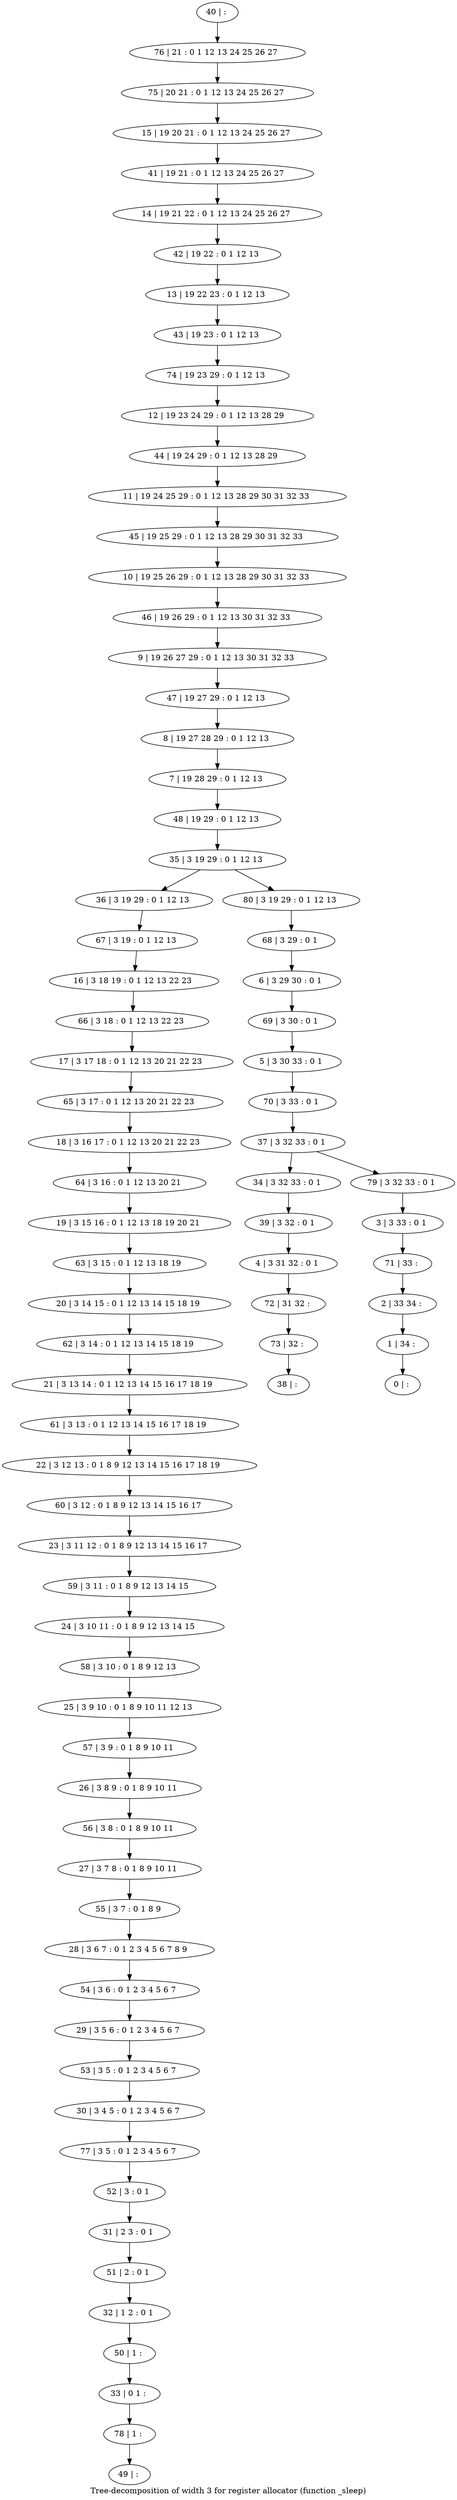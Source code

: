 digraph G {
graph [label="Tree-decomposition of width 3 for register allocator (function _sleep)"]
0[label="0 | : "];
1[label="1 | 34 : "];
2[label="2 | 33 34 : "];
3[label="3 | 3 33 : 0 1 "];
4[label="4 | 3 31 32 : 0 1 "];
5[label="5 | 3 30 33 : 0 1 "];
6[label="6 | 3 29 30 : 0 1 "];
7[label="7 | 19 28 29 : 0 1 12 13 "];
8[label="8 | 19 27 28 29 : 0 1 12 13 "];
9[label="9 | 19 26 27 29 : 0 1 12 13 30 31 32 33 "];
10[label="10 | 19 25 26 29 : 0 1 12 13 28 29 30 31 32 33 "];
11[label="11 | 19 24 25 29 : 0 1 12 13 28 29 30 31 32 33 "];
12[label="12 | 19 23 24 29 : 0 1 12 13 28 29 "];
13[label="13 | 19 22 23 : 0 1 12 13 "];
14[label="14 | 19 21 22 : 0 1 12 13 24 25 26 27 "];
15[label="15 | 19 20 21 : 0 1 12 13 24 25 26 27 "];
16[label="16 | 3 18 19 : 0 1 12 13 22 23 "];
17[label="17 | 3 17 18 : 0 1 12 13 20 21 22 23 "];
18[label="18 | 3 16 17 : 0 1 12 13 20 21 22 23 "];
19[label="19 | 3 15 16 : 0 1 12 13 18 19 20 21 "];
20[label="20 | 3 14 15 : 0 1 12 13 14 15 18 19 "];
21[label="21 | 3 13 14 : 0 1 12 13 14 15 16 17 18 19 "];
22[label="22 | 3 12 13 : 0 1 8 9 12 13 14 15 16 17 18 19 "];
23[label="23 | 3 11 12 : 0 1 8 9 12 13 14 15 16 17 "];
24[label="24 | 3 10 11 : 0 1 8 9 12 13 14 15 "];
25[label="25 | 3 9 10 : 0 1 8 9 10 11 12 13 "];
26[label="26 | 3 8 9 : 0 1 8 9 10 11 "];
27[label="27 | 3 7 8 : 0 1 8 9 10 11 "];
28[label="28 | 3 6 7 : 0 1 2 3 4 5 6 7 8 9 "];
29[label="29 | 3 5 6 : 0 1 2 3 4 5 6 7 "];
30[label="30 | 3 4 5 : 0 1 2 3 4 5 6 7 "];
31[label="31 | 2 3 : 0 1 "];
32[label="32 | 1 2 : 0 1 "];
33[label="33 | 0 1 : "];
34[label="34 | 3 32 33 : 0 1 "];
35[label="35 | 3 19 29 : 0 1 12 13 "];
36[label="36 | 3 19 29 : 0 1 12 13 "];
37[label="37 | 3 32 33 : 0 1 "];
38[label="38 | : "];
39[label="39 | 3 32 : 0 1 "];
40[label="40 | : "];
41[label="41 | 19 21 : 0 1 12 13 24 25 26 27 "];
42[label="42 | 19 22 : 0 1 12 13 "];
43[label="43 | 19 23 : 0 1 12 13 "];
44[label="44 | 19 24 29 : 0 1 12 13 28 29 "];
45[label="45 | 19 25 29 : 0 1 12 13 28 29 30 31 32 33 "];
46[label="46 | 19 26 29 : 0 1 12 13 30 31 32 33 "];
47[label="47 | 19 27 29 : 0 1 12 13 "];
48[label="48 | 19 29 : 0 1 12 13 "];
49[label="49 | : "];
50[label="50 | 1 : "];
51[label="51 | 2 : 0 1 "];
52[label="52 | 3 : 0 1 "];
53[label="53 | 3 5 : 0 1 2 3 4 5 6 7 "];
54[label="54 | 3 6 : 0 1 2 3 4 5 6 7 "];
55[label="55 | 3 7 : 0 1 8 9 "];
56[label="56 | 3 8 : 0 1 8 9 10 11 "];
57[label="57 | 3 9 : 0 1 8 9 10 11 "];
58[label="58 | 3 10 : 0 1 8 9 12 13 "];
59[label="59 | 3 11 : 0 1 8 9 12 13 14 15 "];
60[label="60 | 3 12 : 0 1 8 9 12 13 14 15 16 17 "];
61[label="61 | 3 13 : 0 1 12 13 14 15 16 17 18 19 "];
62[label="62 | 3 14 : 0 1 12 13 14 15 18 19 "];
63[label="63 | 3 15 : 0 1 12 13 18 19 "];
64[label="64 | 3 16 : 0 1 12 13 20 21 "];
65[label="65 | 3 17 : 0 1 12 13 20 21 22 23 "];
66[label="66 | 3 18 : 0 1 12 13 22 23 "];
67[label="67 | 3 19 : 0 1 12 13 "];
68[label="68 | 3 29 : 0 1 "];
69[label="69 | 3 30 : 0 1 "];
70[label="70 | 3 33 : 0 1 "];
71[label="71 | 33 : "];
72[label="72 | 31 32 : "];
73[label="73 | 32 : "];
74[label="74 | 19 23 29 : 0 1 12 13 "];
75[label="75 | 20 21 : 0 1 12 13 24 25 26 27 "];
76[label="76 | 21 : 0 1 12 13 24 25 26 27 "];
77[label="77 | 3 5 : 0 1 2 3 4 5 6 7 "];
78[label="78 | 1 : "];
79[label="79 | 3 32 33 : 0 1 "];
80[label="80 | 3 19 29 : 0 1 12 13 "];
39->4 ;
34->39 ;
50->33 ;
32->50 ;
51->32 ;
31->51 ;
52->31 ;
53->30 ;
29->53 ;
54->29 ;
28->54 ;
55->28 ;
27->55 ;
56->27 ;
26->56 ;
57->26 ;
25->57 ;
58->25 ;
24->58 ;
59->24 ;
23->59 ;
60->23 ;
22->60 ;
61->22 ;
21->61 ;
62->21 ;
20->62 ;
63->20 ;
19->63 ;
64->19 ;
18->64 ;
65->18 ;
17->65 ;
66->17 ;
16->66 ;
67->16 ;
36->67 ;
4->72 ;
73->38 ;
72->73 ;
77->52 ;
30->77 ;
78->49 ;
33->78 ;
40->76 ;
76->75 ;
75->15 ;
15->41 ;
41->14 ;
14->42 ;
42->13 ;
13->43 ;
43->74 ;
74->12 ;
12->44 ;
44->11 ;
11->45 ;
45->10 ;
10->46 ;
46->9 ;
9->47 ;
47->8 ;
8->7 ;
7->48 ;
48->35 ;
68->6 ;
6->69 ;
69->5 ;
5->70 ;
70->37 ;
3->71 ;
71->2 ;
2->1 ;
1->0 ;
79->3 ;
80->68 ;
37->34 ;
37->79 ;
35->36 ;
35->80 ;
}
